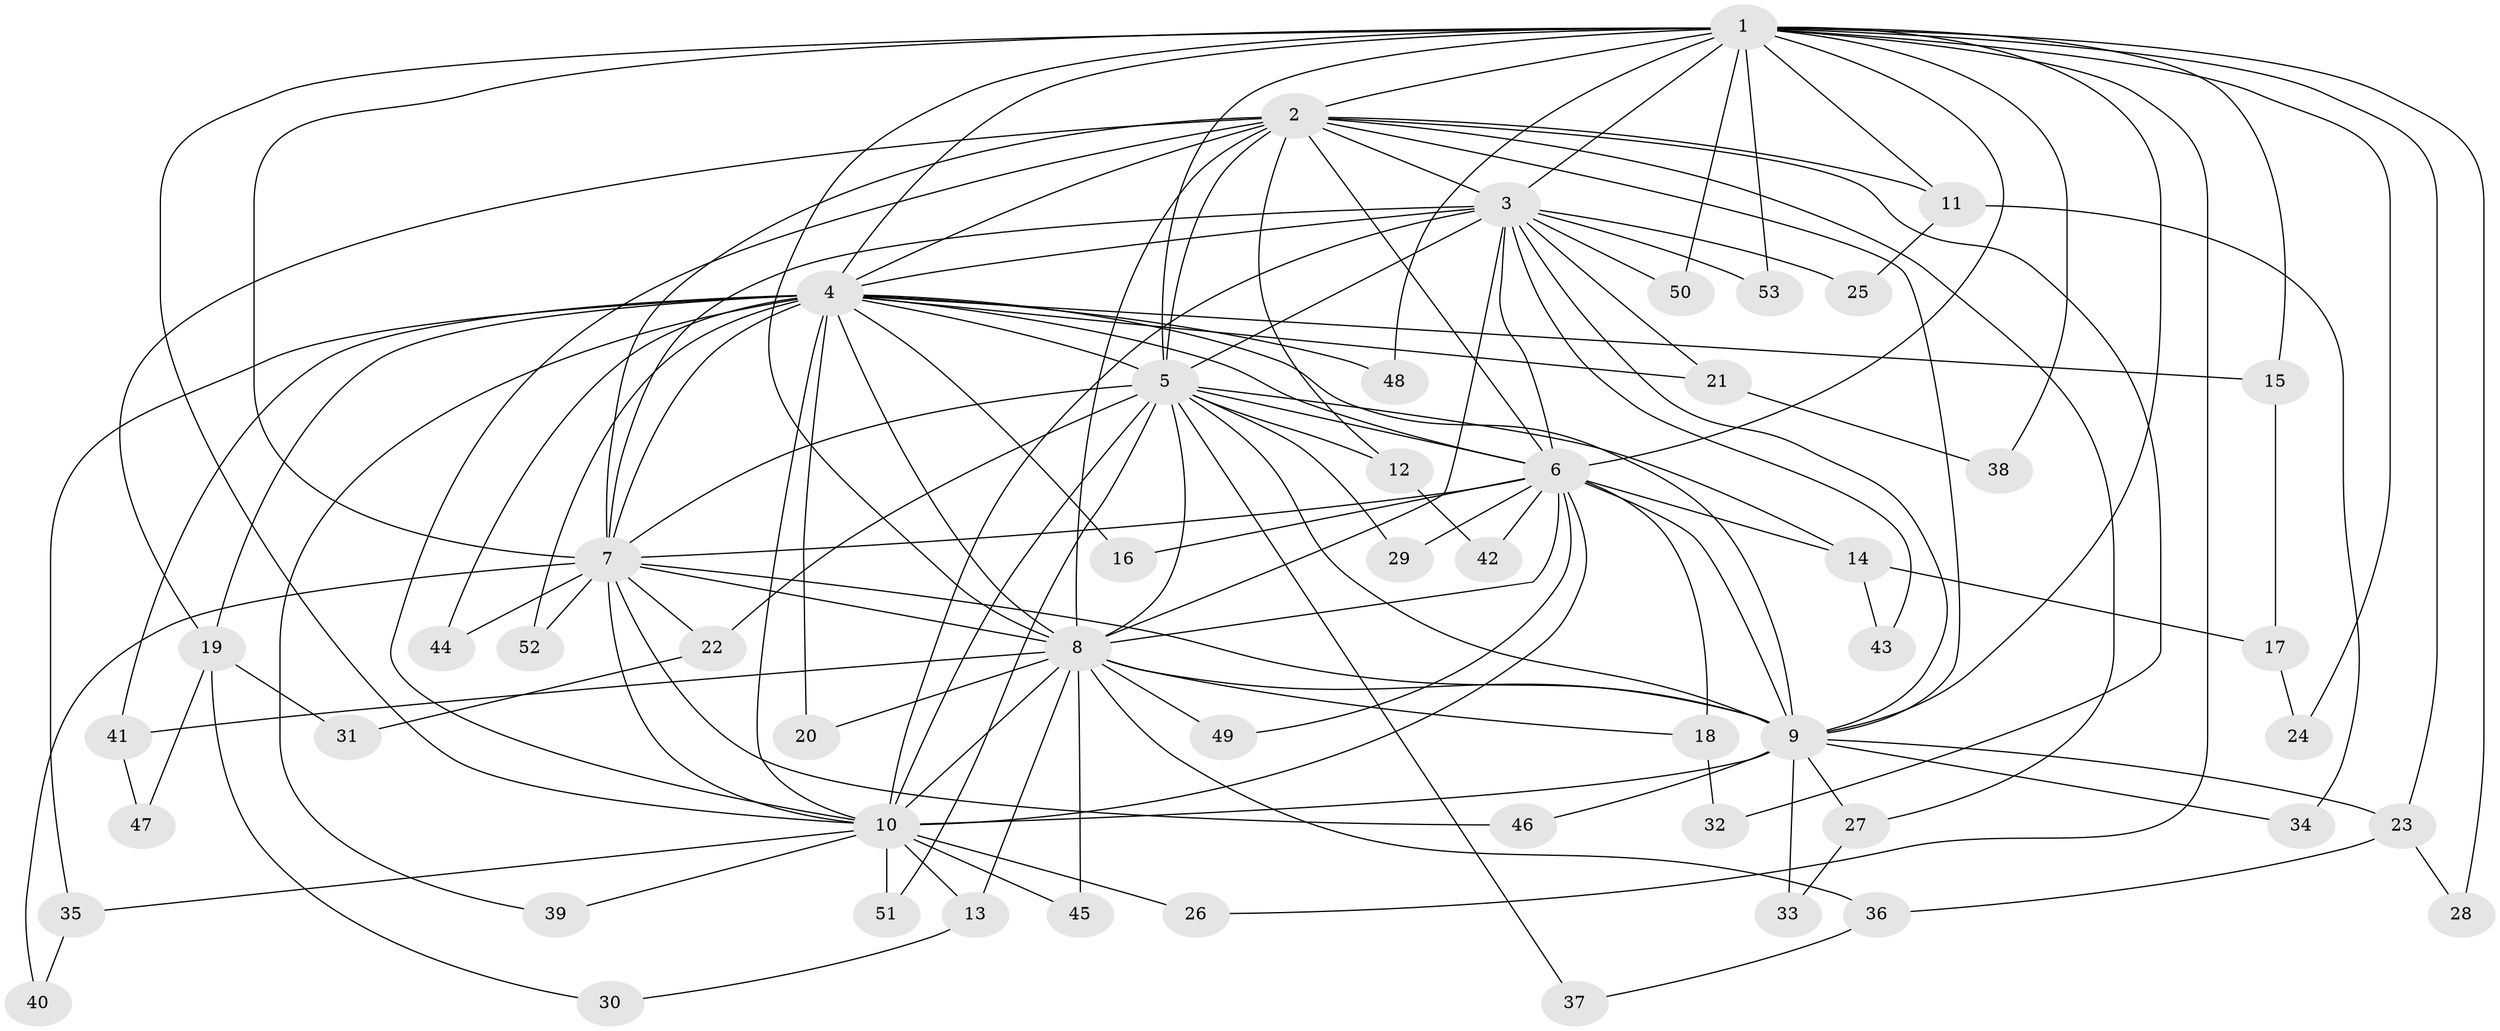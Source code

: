 // Generated by graph-tools (version 1.1) at 2025/25/03/09/25 03:25:51]
// undirected, 53 vertices, 131 edges
graph export_dot {
graph [start="1"]
  node [color=gray90,style=filled];
  1;
  2;
  3;
  4;
  5;
  6;
  7;
  8;
  9;
  10;
  11;
  12;
  13;
  14;
  15;
  16;
  17;
  18;
  19;
  20;
  21;
  22;
  23;
  24;
  25;
  26;
  27;
  28;
  29;
  30;
  31;
  32;
  33;
  34;
  35;
  36;
  37;
  38;
  39;
  40;
  41;
  42;
  43;
  44;
  45;
  46;
  47;
  48;
  49;
  50;
  51;
  52;
  53;
  1 -- 2;
  1 -- 3;
  1 -- 4;
  1 -- 5;
  1 -- 6;
  1 -- 7;
  1 -- 8;
  1 -- 9;
  1 -- 10;
  1 -- 11;
  1 -- 15;
  1 -- 23;
  1 -- 24;
  1 -- 26;
  1 -- 28;
  1 -- 38;
  1 -- 48;
  1 -- 50;
  1 -- 53;
  2 -- 3;
  2 -- 4;
  2 -- 5;
  2 -- 6;
  2 -- 7;
  2 -- 8;
  2 -- 9;
  2 -- 10;
  2 -- 11;
  2 -- 12;
  2 -- 19;
  2 -- 27;
  2 -- 32;
  3 -- 4;
  3 -- 5;
  3 -- 6;
  3 -- 7;
  3 -- 8;
  3 -- 9;
  3 -- 10;
  3 -- 21;
  3 -- 25;
  3 -- 43;
  3 -- 50;
  3 -- 53;
  4 -- 5;
  4 -- 6;
  4 -- 7;
  4 -- 8;
  4 -- 9;
  4 -- 10;
  4 -- 15;
  4 -- 16;
  4 -- 19;
  4 -- 20;
  4 -- 21;
  4 -- 35;
  4 -- 39;
  4 -- 41;
  4 -- 44;
  4 -- 48;
  4 -- 52;
  5 -- 6;
  5 -- 7;
  5 -- 8;
  5 -- 9;
  5 -- 10;
  5 -- 12;
  5 -- 14;
  5 -- 22;
  5 -- 29;
  5 -- 37;
  5 -- 51;
  6 -- 7;
  6 -- 8;
  6 -- 9;
  6 -- 10;
  6 -- 14;
  6 -- 16;
  6 -- 18;
  6 -- 29;
  6 -- 42;
  6 -- 49;
  7 -- 8;
  7 -- 9;
  7 -- 10;
  7 -- 22;
  7 -- 40;
  7 -- 44;
  7 -- 46;
  7 -- 52;
  8 -- 9;
  8 -- 10;
  8 -- 13;
  8 -- 18;
  8 -- 20;
  8 -- 36;
  8 -- 41;
  8 -- 45;
  8 -- 49;
  9 -- 10;
  9 -- 23;
  9 -- 27;
  9 -- 33;
  9 -- 34;
  9 -- 46;
  10 -- 13;
  10 -- 26;
  10 -- 35;
  10 -- 39;
  10 -- 45;
  10 -- 51;
  11 -- 25;
  11 -- 34;
  12 -- 42;
  13 -- 30;
  14 -- 17;
  14 -- 43;
  15 -- 17;
  17 -- 24;
  18 -- 32;
  19 -- 30;
  19 -- 31;
  19 -- 47;
  21 -- 38;
  22 -- 31;
  23 -- 28;
  23 -- 36;
  27 -- 33;
  35 -- 40;
  36 -- 37;
  41 -- 47;
}

